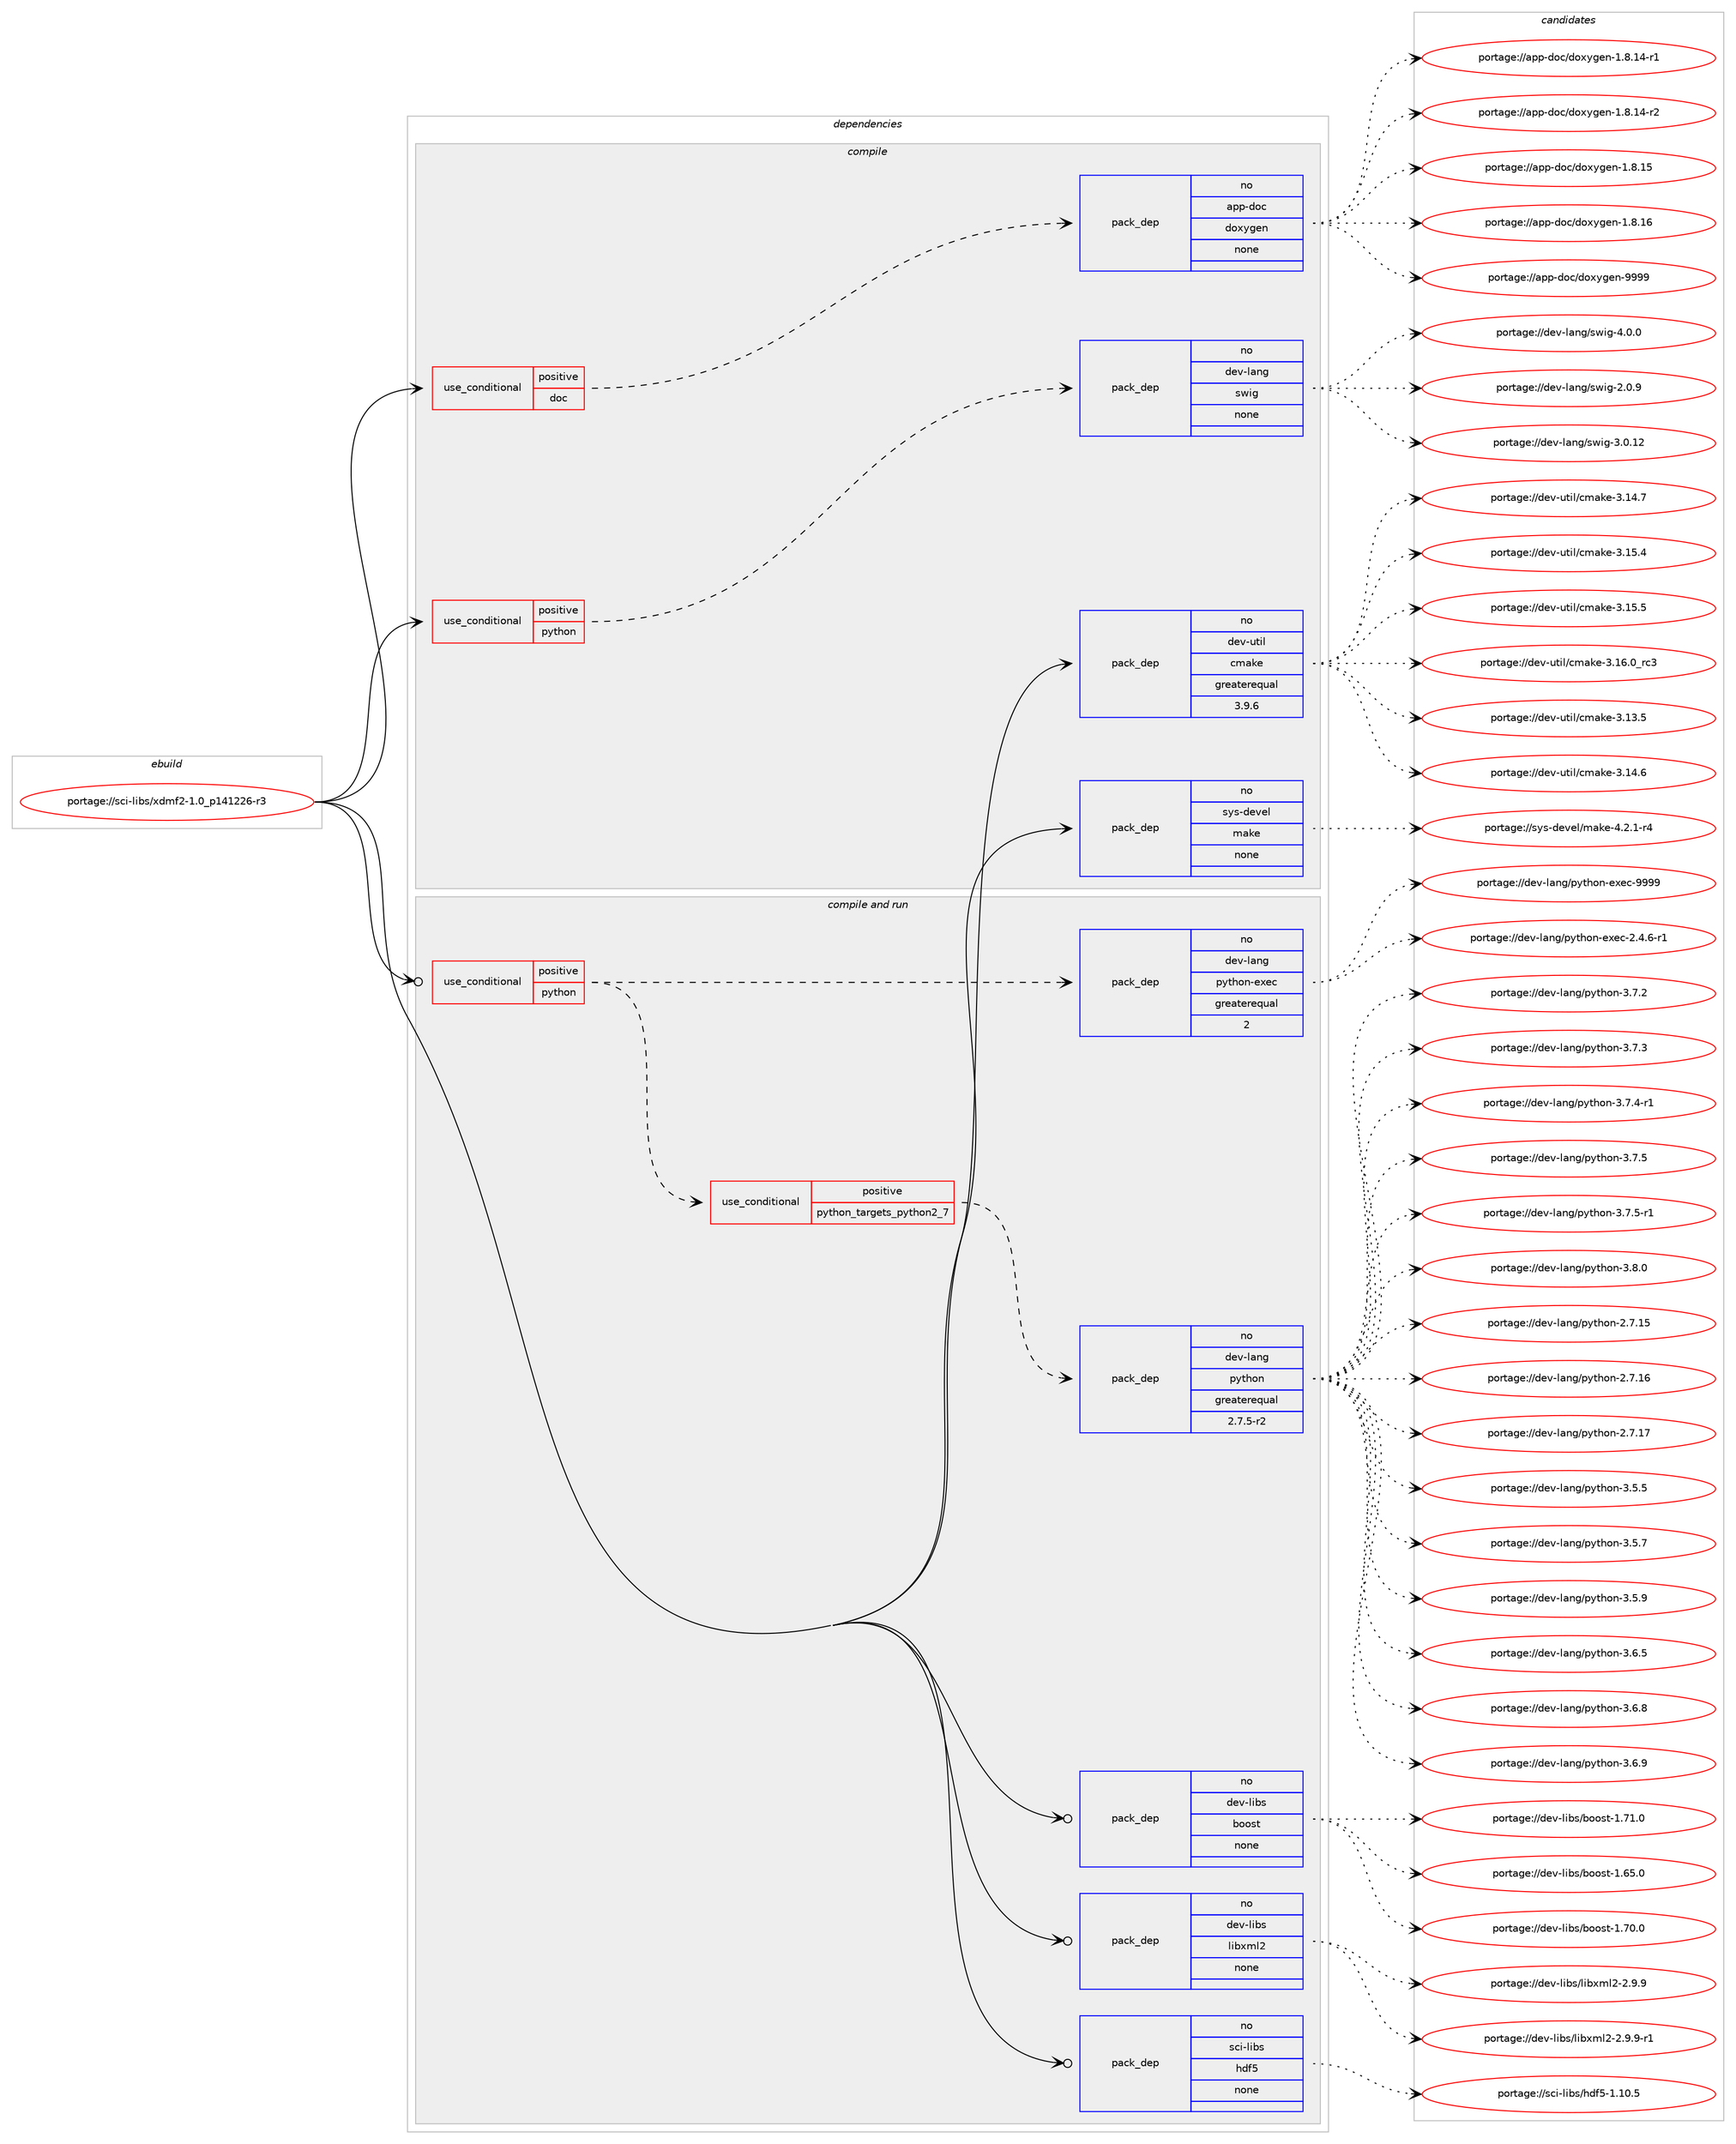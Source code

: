 digraph prolog {

# *************
# Graph options
# *************

newrank=true;
concentrate=true;
compound=true;
graph [rankdir=LR,fontname=Helvetica,fontsize=10,ranksep=1.5];#, ranksep=2.5, nodesep=0.2];
edge  [arrowhead=vee];
node  [fontname=Helvetica,fontsize=10];

# **********
# The ebuild
# **********

subgraph cluster_leftcol {
color=gray;
rank=same;
label=<<i>ebuild</i>>;
id [label="portage://sci-libs/xdmf2-1.0_p141226-r3", color=red, width=4, href="../sci-libs/xdmf2-1.0_p141226-r3.svg"];
}

# ****************
# The dependencies
# ****************

subgraph cluster_midcol {
color=gray;
label=<<i>dependencies</i>>;
subgraph cluster_compile {
fillcolor="#eeeeee";
style=filled;
label=<<i>compile</i>>;
subgraph cond97447 {
dependency393620 [label=<<TABLE BORDER="0" CELLBORDER="1" CELLSPACING="0" CELLPADDING="4"><TR><TD ROWSPAN="3" CELLPADDING="10">use_conditional</TD></TR><TR><TD>positive</TD></TR><TR><TD>doc</TD></TR></TABLE>>, shape=none, color=red];
subgraph pack289489 {
dependency393621 [label=<<TABLE BORDER="0" CELLBORDER="1" CELLSPACING="0" CELLPADDING="4" WIDTH="220"><TR><TD ROWSPAN="6" CELLPADDING="30">pack_dep</TD></TR><TR><TD WIDTH="110">no</TD></TR><TR><TD>app-doc</TD></TR><TR><TD>doxygen</TD></TR><TR><TD>none</TD></TR><TR><TD></TD></TR></TABLE>>, shape=none, color=blue];
}
dependency393620:e -> dependency393621:w [weight=20,style="dashed",arrowhead="vee"];
}
id:e -> dependency393620:w [weight=20,style="solid",arrowhead="vee"];
subgraph cond97448 {
dependency393622 [label=<<TABLE BORDER="0" CELLBORDER="1" CELLSPACING="0" CELLPADDING="4"><TR><TD ROWSPAN="3" CELLPADDING="10">use_conditional</TD></TR><TR><TD>positive</TD></TR><TR><TD>python</TD></TR></TABLE>>, shape=none, color=red];
subgraph pack289490 {
dependency393623 [label=<<TABLE BORDER="0" CELLBORDER="1" CELLSPACING="0" CELLPADDING="4" WIDTH="220"><TR><TD ROWSPAN="6" CELLPADDING="30">pack_dep</TD></TR><TR><TD WIDTH="110">no</TD></TR><TR><TD>dev-lang</TD></TR><TR><TD>swig</TD></TR><TR><TD>none</TD></TR><TR><TD></TD></TR></TABLE>>, shape=none, color=blue];
}
dependency393622:e -> dependency393623:w [weight=20,style="dashed",arrowhead="vee"];
}
id:e -> dependency393622:w [weight=20,style="solid",arrowhead="vee"];
subgraph pack289491 {
dependency393624 [label=<<TABLE BORDER="0" CELLBORDER="1" CELLSPACING="0" CELLPADDING="4" WIDTH="220"><TR><TD ROWSPAN="6" CELLPADDING="30">pack_dep</TD></TR><TR><TD WIDTH="110">no</TD></TR><TR><TD>dev-util</TD></TR><TR><TD>cmake</TD></TR><TR><TD>greaterequal</TD></TR><TR><TD>3.9.6</TD></TR></TABLE>>, shape=none, color=blue];
}
id:e -> dependency393624:w [weight=20,style="solid",arrowhead="vee"];
subgraph pack289492 {
dependency393625 [label=<<TABLE BORDER="0" CELLBORDER="1" CELLSPACING="0" CELLPADDING="4" WIDTH="220"><TR><TD ROWSPAN="6" CELLPADDING="30">pack_dep</TD></TR><TR><TD WIDTH="110">no</TD></TR><TR><TD>sys-devel</TD></TR><TR><TD>make</TD></TR><TR><TD>none</TD></TR><TR><TD></TD></TR></TABLE>>, shape=none, color=blue];
}
id:e -> dependency393625:w [weight=20,style="solid",arrowhead="vee"];
}
subgraph cluster_compileandrun {
fillcolor="#eeeeee";
style=filled;
label=<<i>compile and run</i>>;
subgraph cond97449 {
dependency393626 [label=<<TABLE BORDER="0" CELLBORDER="1" CELLSPACING="0" CELLPADDING="4"><TR><TD ROWSPAN="3" CELLPADDING="10">use_conditional</TD></TR><TR><TD>positive</TD></TR><TR><TD>python</TD></TR></TABLE>>, shape=none, color=red];
subgraph cond97450 {
dependency393627 [label=<<TABLE BORDER="0" CELLBORDER="1" CELLSPACING="0" CELLPADDING="4"><TR><TD ROWSPAN="3" CELLPADDING="10">use_conditional</TD></TR><TR><TD>positive</TD></TR><TR><TD>python_targets_python2_7</TD></TR></TABLE>>, shape=none, color=red];
subgraph pack289493 {
dependency393628 [label=<<TABLE BORDER="0" CELLBORDER="1" CELLSPACING="0" CELLPADDING="4" WIDTH="220"><TR><TD ROWSPAN="6" CELLPADDING="30">pack_dep</TD></TR><TR><TD WIDTH="110">no</TD></TR><TR><TD>dev-lang</TD></TR><TR><TD>python</TD></TR><TR><TD>greaterequal</TD></TR><TR><TD>2.7.5-r2</TD></TR></TABLE>>, shape=none, color=blue];
}
dependency393627:e -> dependency393628:w [weight=20,style="dashed",arrowhead="vee"];
}
dependency393626:e -> dependency393627:w [weight=20,style="dashed",arrowhead="vee"];
subgraph pack289494 {
dependency393629 [label=<<TABLE BORDER="0" CELLBORDER="1" CELLSPACING="0" CELLPADDING="4" WIDTH="220"><TR><TD ROWSPAN="6" CELLPADDING="30">pack_dep</TD></TR><TR><TD WIDTH="110">no</TD></TR><TR><TD>dev-lang</TD></TR><TR><TD>python-exec</TD></TR><TR><TD>greaterequal</TD></TR><TR><TD>2</TD></TR></TABLE>>, shape=none, color=blue];
}
dependency393626:e -> dependency393629:w [weight=20,style="dashed",arrowhead="vee"];
}
id:e -> dependency393626:w [weight=20,style="solid",arrowhead="odotvee"];
subgraph pack289495 {
dependency393630 [label=<<TABLE BORDER="0" CELLBORDER="1" CELLSPACING="0" CELLPADDING="4" WIDTH="220"><TR><TD ROWSPAN="6" CELLPADDING="30">pack_dep</TD></TR><TR><TD WIDTH="110">no</TD></TR><TR><TD>dev-libs</TD></TR><TR><TD>boost</TD></TR><TR><TD>none</TD></TR><TR><TD></TD></TR></TABLE>>, shape=none, color=blue];
}
id:e -> dependency393630:w [weight=20,style="solid",arrowhead="odotvee"];
subgraph pack289496 {
dependency393631 [label=<<TABLE BORDER="0" CELLBORDER="1" CELLSPACING="0" CELLPADDING="4" WIDTH="220"><TR><TD ROWSPAN="6" CELLPADDING="30">pack_dep</TD></TR><TR><TD WIDTH="110">no</TD></TR><TR><TD>dev-libs</TD></TR><TR><TD>libxml2</TD></TR><TR><TD>none</TD></TR><TR><TD></TD></TR></TABLE>>, shape=none, color=blue];
}
id:e -> dependency393631:w [weight=20,style="solid",arrowhead="odotvee"];
subgraph pack289497 {
dependency393632 [label=<<TABLE BORDER="0" CELLBORDER="1" CELLSPACING="0" CELLPADDING="4" WIDTH="220"><TR><TD ROWSPAN="6" CELLPADDING="30">pack_dep</TD></TR><TR><TD WIDTH="110">no</TD></TR><TR><TD>sci-libs</TD></TR><TR><TD>hdf5</TD></TR><TR><TD>none</TD></TR><TR><TD></TD></TR></TABLE>>, shape=none, color=blue];
}
id:e -> dependency393632:w [weight=20,style="solid",arrowhead="odotvee"];
}
subgraph cluster_run {
fillcolor="#eeeeee";
style=filled;
label=<<i>run</i>>;
}
}

# **************
# The candidates
# **************

subgraph cluster_choices {
rank=same;
color=gray;
label=<<i>candidates</i>>;

subgraph choice289489 {
color=black;
nodesep=1;
choiceportage97112112451001119947100111120121103101110454946564649524511449 [label="portage://app-doc/doxygen-1.8.14-r1", color=red, width=4,href="../app-doc/doxygen-1.8.14-r1.svg"];
choiceportage97112112451001119947100111120121103101110454946564649524511450 [label="portage://app-doc/doxygen-1.8.14-r2", color=red, width=4,href="../app-doc/doxygen-1.8.14-r2.svg"];
choiceportage9711211245100111994710011112012110310111045494656464953 [label="portage://app-doc/doxygen-1.8.15", color=red, width=4,href="../app-doc/doxygen-1.8.15.svg"];
choiceportage9711211245100111994710011112012110310111045494656464954 [label="portage://app-doc/doxygen-1.8.16", color=red, width=4,href="../app-doc/doxygen-1.8.16.svg"];
choiceportage971121124510011199471001111201211031011104557575757 [label="portage://app-doc/doxygen-9999", color=red, width=4,href="../app-doc/doxygen-9999.svg"];
dependency393621:e -> choiceportage97112112451001119947100111120121103101110454946564649524511449:w [style=dotted,weight="100"];
dependency393621:e -> choiceportage97112112451001119947100111120121103101110454946564649524511450:w [style=dotted,weight="100"];
dependency393621:e -> choiceportage9711211245100111994710011112012110310111045494656464953:w [style=dotted,weight="100"];
dependency393621:e -> choiceportage9711211245100111994710011112012110310111045494656464954:w [style=dotted,weight="100"];
dependency393621:e -> choiceportage971121124510011199471001111201211031011104557575757:w [style=dotted,weight="100"];
}
subgraph choice289490 {
color=black;
nodesep=1;
choiceportage100101118451089711010347115119105103455046484657 [label="portage://dev-lang/swig-2.0.9", color=red, width=4,href="../dev-lang/swig-2.0.9.svg"];
choiceportage10010111845108971101034711511910510345514648464950 [label="portage://dev-lang/swig-3.0.12", color=red, width=4,href="../dev-lang/swig-3.0.12.svg"];
choiceportage100101118451089711010347115119105103455246484648 [label="portage://dev-lang/swig-4.0.0", color=red, width=4,href="../dev-lang/swig-4.0.0.svg"];
dependency393623:e -> choiceportage100101118451089711010347115119105103455046484657:w [style=dotted,weight="100"];
dependency393623:e -> choiceportage10010111845108971101034711511910510345514648464950:w [style=dotted,weight="100"];
dependency393623:e -> choiceportage100101118451089711010347115119105103455246484648:w [style=dotted,weight="100"];
}
subgraph choice289491 {
color=black;
nodesep=1;
choiceportage1001011184511711610510847991099710710145514649514653 [label="portage://dev-util/cmake-3.13.5", color=red, width=4,href="../dev-util/cmake-3.13.5.svg"];
choiceportage1001011184511711610510847991099710710145514649524654 [label="portage://dev-util/cmake-3.14.6", color=red, width=4,href="../dev-util/cmake-3.14.6.svg"];
choiceportage1001011184511711610510847991099710710145514649524655 [label="portage://dev-util/cmake-3.14.7", color=red, width=4,href="../dev-util/cmake-3.14.7.svg"];
choiceportage1001011184511711610510847991099710710145514649534652 [label="portage://dev-util/cmake-3.15.4", color=red, width=4,href="../dev-util/cmake-3.15.4.svg"];
choiceportage1001011184511711610510847991099710710145514649534653 [label="portage://dev-util/cmake-3.15.5", color=red, width=4,href="../dev-util/cmake-3.15.5.svg"];
choiceportage1001011184511711610510847991099710710145514649544648951149951 [label="portage://dev-util/cmake-3.16.0_rc3", color=red, width=4,href="../dev-util/cmake-3.16.0_rc3.svg"];
dependency393624:e -> choiceportage1001011184511711610510847991099710710145514649514653:w [style=dotted,weight="100"];
dependency393624:e -> choiceportage1001011184511711610510847991099710710145514649524654:w [style=dotted,weight="100"];
dependency393624:e -> choiceportage1001011184511711610510847991099710710145514649524655:w [style=dotted,weight="100"];
dependency393624:e -> choiceportage1001011184511711610510847991099710710145514649534652:w [style=dotted,weight="100"];
dependency393624:e -> choiceportage1001011184511711610510847991099710710145514649534653:w [style=dotted,weight="100"];
dependency393624:e -> choiceportage1001011184511711610510847991099710710145514649544648951149951:w [style=dotted,weight="100"];
}
subgraph choice289492 {
color=black;
nodesep=1;
choiceportage1151211154510010111810110847109971071014552465046494511452 [label="portage://sys-devel/make-4.2.1-r4", color=red, width=4,href="../sys-devel/make-4.2.1-r4.svg"];
dependency393625:e -> choiceportage1151211154510010111810110847109971071014552465046494511452:w [style=dotted,weight="100"];
}
subgraph choice289493 {
color=black;
nodesep=1;
choiceportage10010111845108971101034711212111610411111045504655464953 [label="portage://dev-lang/python-2.7.15", color=red, width=4,href="../dev-lang/python-2.7.15.svg"];
choiceportage10010111845108971101034711212111610411111045504655464954 [label="portage://dev-lang/python-2.7.16", color=red, width=4,href="../dev-lang/python-2.7.16.svg"];
choiceportage10010111845108971101034711212111610411111045504655464955 [label="portage://dev-lang/python-2.7.17", color=red, width=4,href="../dev-lang/python-2.7.17.svg"];
choiceportage100101118451089711010347112121116104111110455146534653 [label="portage://dev-lang/python-3.5.5", color=red, width=4,href="../dev-lang/python-3.5.5.svg"];
choiceportage100101118451089711010347112121116104111110455146534655 [label="portage://dev-lang/python-3.5.7", color=red, width=4,href="../dev-lang/python-3.5.7.svg"];
choiceportage100101118451089711010347112121116104111110455146534657 [label="portage://dev-lang/python-3.5.9", color=red, width=4,href="../dev-lang/python-3.5.9.svg"];
choiceportage100101118451089711010347112121116104111110455146544653 [label="portage://dev-lang/python-3.6.5", color=red, width=4,href="../dev-lang/python-3.6.5.svg"];
choiceportage100101118451089711010347112121116104111110455146544656 [label="portage://dev-lang/python-3.6.8", color=red, width=4,href="../dev-lang/python-3.6.8.svg"];
choiceportage100101118451089711010347112121116104111110455146544657 [label="portage://dev-lang/python-3.6.9", color=red, width=4,href="../dev-lang/python-3.6.9.svg"];
choiceportage100101118451089711010347112121116104111110455146554650 [label="portage://dev-lang/python-3.7.2", color=red, width=4,href="../dev-lang/python-3.7.2.svg"];
choiceportage100101118451089711010347112121116104111110455146554651 [label="portage://dev-lang/python-3.7.3", color=red, width=4,href="../dev-lang/python-3.7.3.svg"];
choiceportage1001011184510897110103471121211161041111104551465546524511449 [label="portage://dev-lang/python-3.7.4-r1", color=red, width=4,href="../dev-lang/python-3.7.4-r1.svg"];
choiceportage100101118451089711010347112121116104111110455146554653 [label="portage://dev-lang/python-3.7.5", color=red, width=4,href="../dev-lang/python-3.7.5.svg"];
choiceportage1001011184510897110103471121211161041111104551465546534511449 [label="portage://dev-lang/python-3.7.5-r1", color=red, width=4,href="../dev-lang/python-3.7.5-r1.svg"];
choiceportage100101118451089711010347112121116104111110455146564648 [label="portage://dev-lang/python-3.8.0", color=red, width=4,href="../dev-lang/python-3.8.0.svg"];
dependency393628:e -> choiceportage10010111845108971101034711212111610411111045504655464953:w [style=dotted,weight="100"];
dependency393628:e -> choiceportage10010111845108971101034711212111610411111045504655464954:w [style=dotted,weight="100"];
dependency393628:e -> choiceportage10010111845108971101034711212111610411111045504655464955:w [style=dotted,weight="100"];
dependency393628:e -> choiceportage100101118451089711010347112121116104111110455146534653:w [style=dotted,weight="100"];
dependency393628:e -> choiceportage100101118451089711010347112121116104111110455146534655:w [style=dotted,weight="100"];
dependency393628:e -> choiceportage100101118451089711010347112121116104111110455146534657:w [style=dotted,weight="100"];
dependency393628:e -> choiceportage100101118451089711010347112121116104111110455146544653:w [style=dotted,weight="100"];
dependency393628:e -> choiceportage100101118451089711010347112121116104111110455146544656:w [style=dotted,weight="100"];
dependency393628:e -> choiceportage100101118451089711010347112121116104111110455146544657:w [style=dotted,weight="100"];
dependency393628:e -> choiceportage100101118451089711010347112121116104111110455146554650:w [style=dotted,weight="100"];
dependency393628:e -> choiceportage100101118451089711010347112121116104111110455146554651:w [style=dotted,weight="100"];
dependency393628:e -> choiceportage1001011184510897110103471121211161041111104551465546524511449:w [style=dotted,weight="100"];
dependency393628:e -> choiceportage100101118451089711010347112121116104111110455146554653:w [style=dotted,weight="100"];
dependency393628:e -> choiceportage1001011184510897110103471121211161041111104551465546534511449:w [style=dotted,weight="100"];
dependency393628:e -> choiceportage100101118451089711010347112121116104111110455146564648:w [style=dotted,weight="100"];
}
subgraph choice289494 {
color=black;
nodesep=1;
choiceportage10010111845108971101034711212111610411111045101120101994550465246544511449 [label="portage://dev-lang/python-exec-2.4.6-r1", color=red, width=4,href="../dev-lang/python-exec-2.4.6-r1.svg"];
choiceportage10010111845108971101034711212111610411111045101120101994557575757 [label="portage://dev-lang/python-exec-9999", color=red, width=4,href="../dev-lang/python-exec-9999.svg"];
dependency393629:e -> choiceportage10010111845108971101034711212111610411111045101120101994550465246544511449:w [style=dotted,weight="100"];
dependency393629:e -> choiceportage10010111845108971101034711212111610411111045101120101994557575757:w [style=dotted,weight="100"];
}
subgraph choice289495 {
color=black;
nodesep=1;
choiceportage1001011184510810598115479811111111511645494654534648 [label="portage://dev-libs/boost-1.65.0", color=red, width=4,href="../dev-libs/boost-1.65.0.svg"];
choiceportage1001011184510810598115479811111111511645494655484648 [label="portage://dev-libs/boost-1.70.0", color=red, width=4,href="../dev-libs/boost-1.70.0.svg"];
choiceportage1001011184510810598115479811111111511645494655494648 [label="portage://dev-libs/boost-1.71.0", color=red, width=4,href="../dev-libs/boost-1.71.0.svg"];
dependency393630:e -> choiceportage1001011184510810598115479811111111511645494654534648:w [style=dotted,weight="100"];
dependency393630:e -> choiceportage1001011184510810598115479811111111511645494655484648:w [style=dotted,weight="100"];
dependency393630:e -> choiceportage1001011184510810598115479811111111511645494655494648:w [style=dotted,weight="100"];
}
subgraph choice289496 {
color=black;
nodesep=1;
choiceportage1001011184510810598115471081059812010910850455046574657 [label="portage://dev-libs/libxml2-2.9.9", color=red, width=4,href="../dev-libs/libxml2-2.9.9.svg"];
choiceportage10010111845108105981154710810598120109108504550465746574511449 [label="portage://dev-libs/libxml2-2.9.9-r1", color=red, width=4,href="../dev-libs/libxml2-2.9.9-r1.svg"];
dependency393631:e -> choiceportage1001011184510810598115471081059812010910850455046574657:w [style=dotted,weight="100"];
dependency393631:e -> choiceportage10010111845108105981154710810598120109108504550465746574511449:w [style=dotted,weight="100"];
}
subgraph choice289497 {
color=black;
nodesep=1;
choiceportage115991054510810598115471041001025345494649484653 [label="portage://sci-libs/hdf5-1.10.5", color=red, width=4,href="../sci-libs/hdf5-1.10.5.svg"];
dependency393632:e -> choiceportage115991054510810598115471041001025345494649484653:w [style=dotted,weight="100"];
}
}

}
